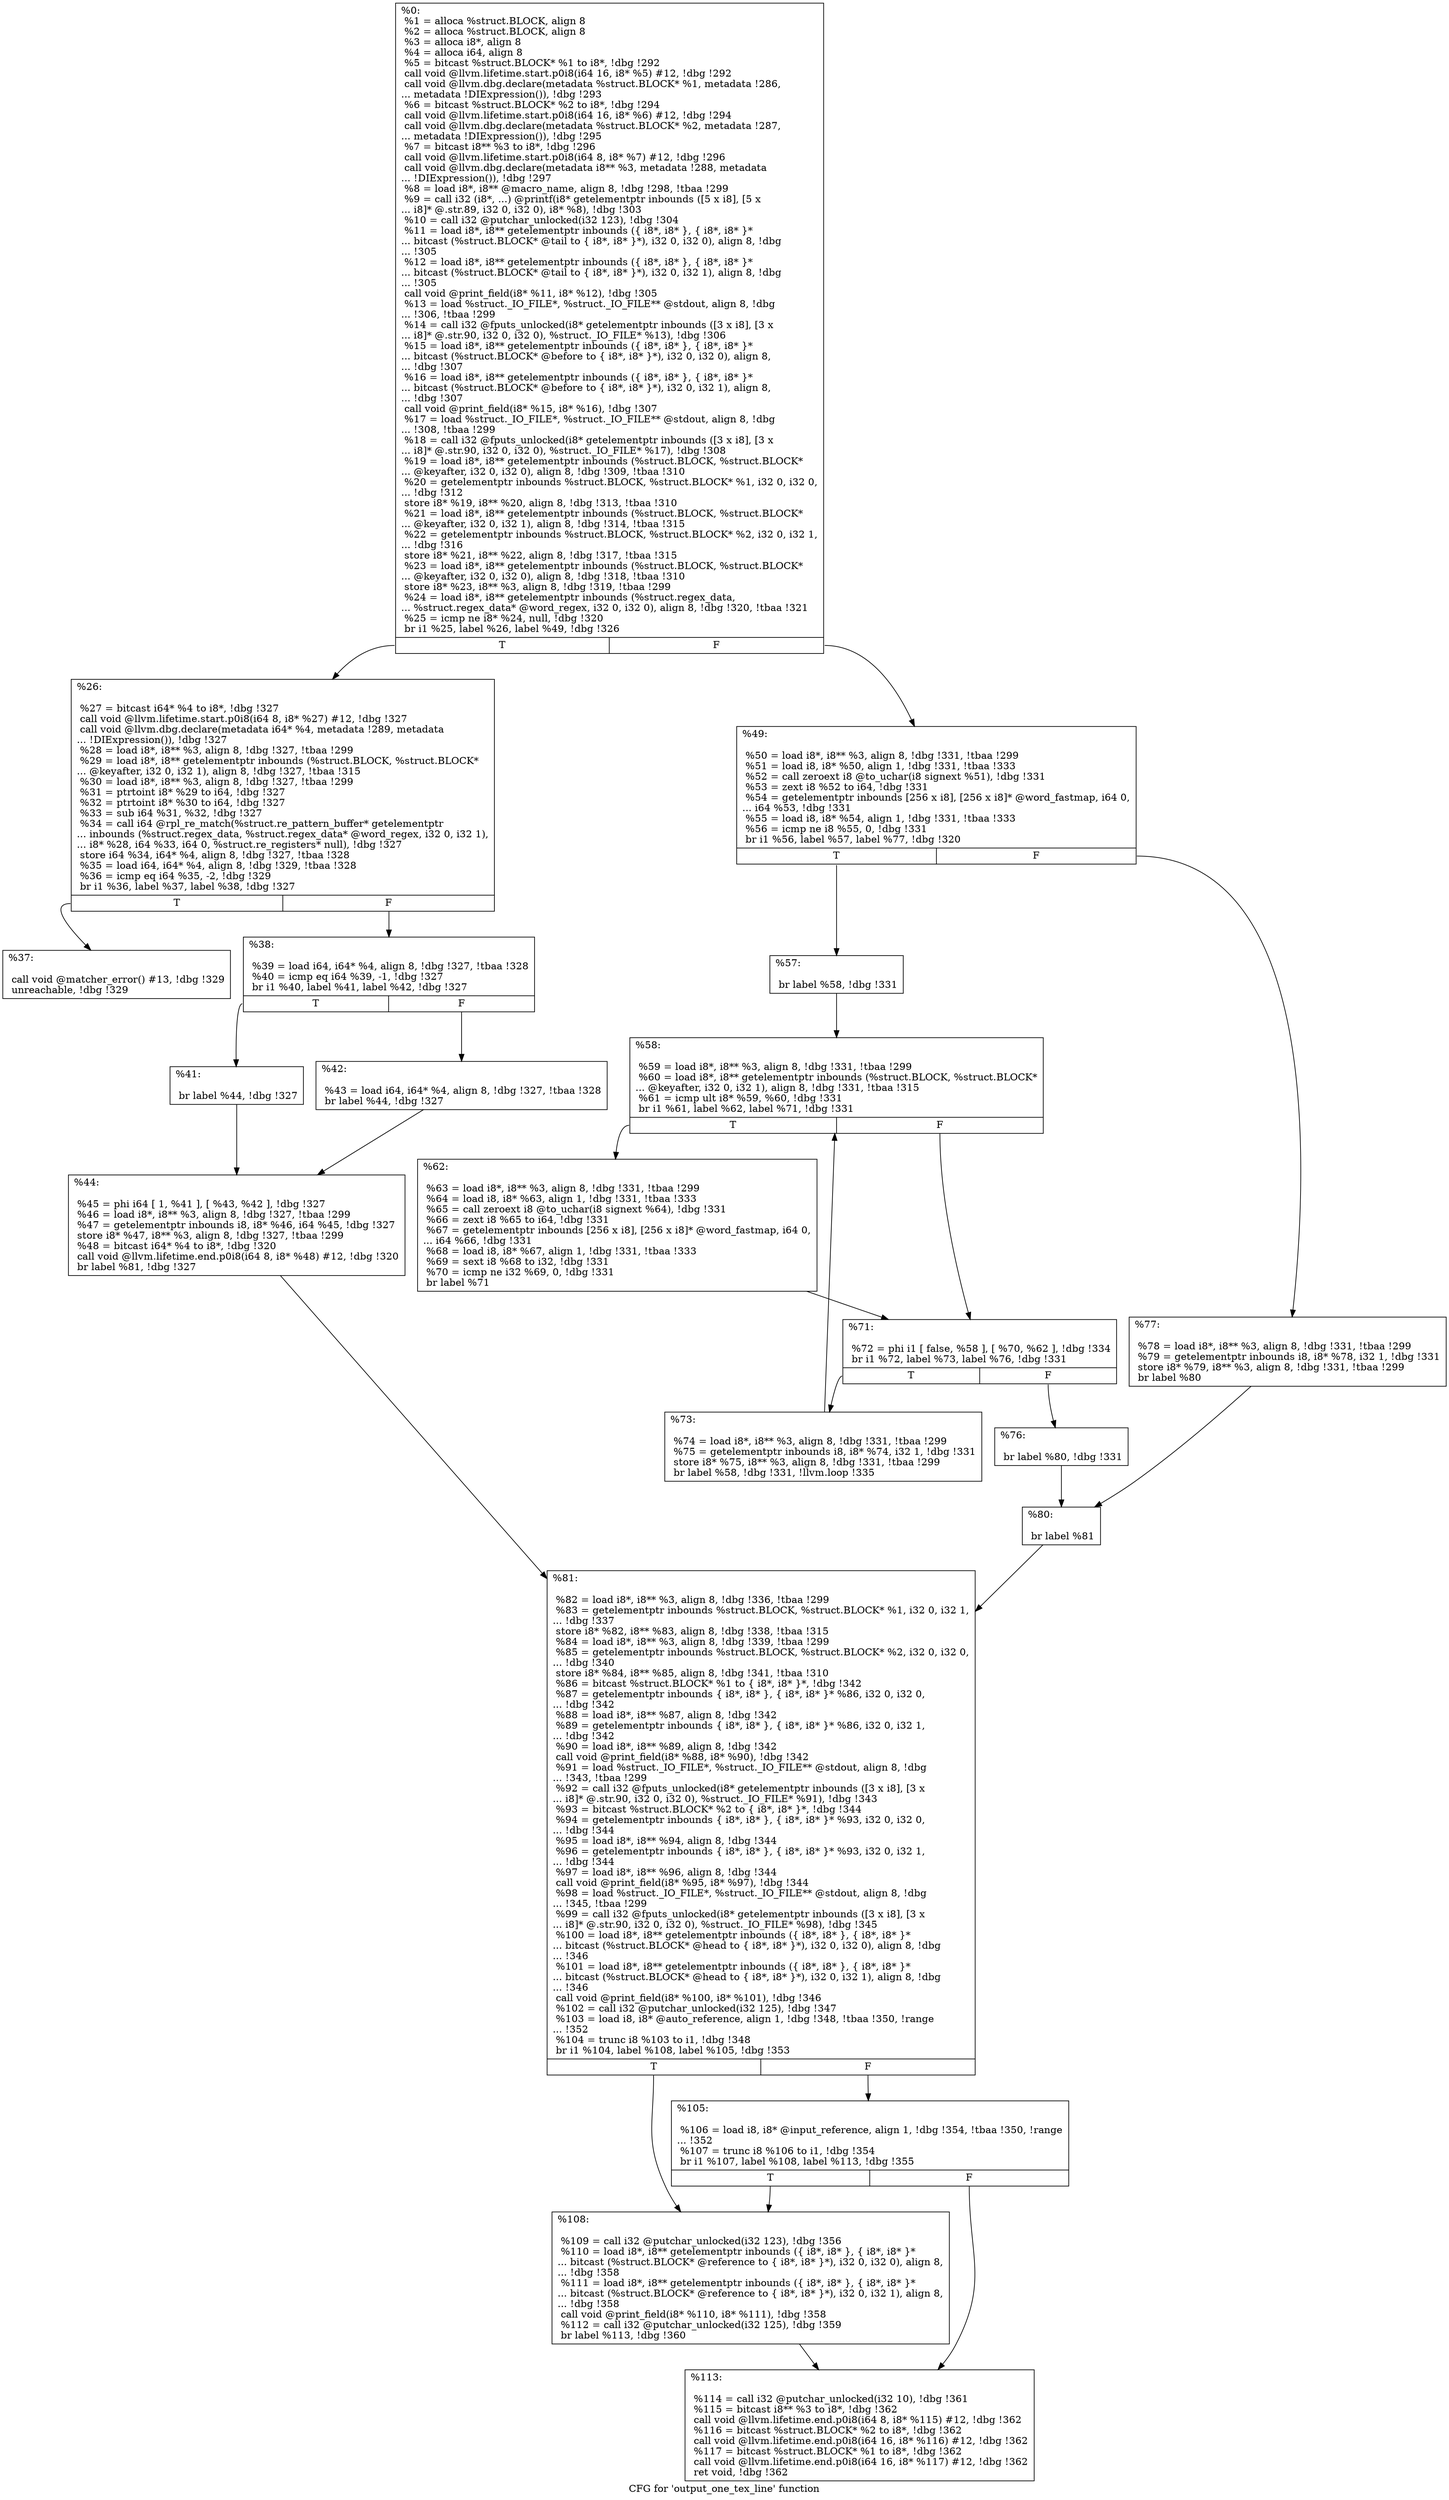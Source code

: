 digraph "CFG for 'output_one_tex_line' function" {
	label="CFG for 'output_one_tex_line' function";

	Node0x2310ed0 [shape=record,label="{%0:\l  %1 = alloca %struct.BLOCK, align 8\l  %2 = alloca %struct.BLOCK, align 8\l  %3 = alloca i8*, align 8\l  %4 = alloca i64, align 8\l  %5 = bitcast %struct.BLOCK* %1 to i8*, !dbg !292\l  call void @llvm.lifetime.start.p0i8(i64 16, i8* %5) #12, !dbg !292\l  call void @llvm.dbg.declare(metadata %struct.BLOCK* %1, metadata !286,\l... metadata !DIExpression()), !dbg !293\l  %6 = bitcast %struct.BLOCK* %2 to i8*, !dbg !294\l  call void @llvm.lifetime.start.p0i8(i64 16, i8* %6) #12, !dbg !294\l  call void @llvm.dbg.declare(metadata %struct.BLOCK* %2, metadata !287,\l... metadata !DIExpression()), !dbg !295\l  %7 = bitcast i8** %3 to i8*, !dbg !296\l  call void @llvm.lifetime.start.p0i8(i64 8, i8* %7) #12, !dbg !296\l  call void @llvm.dbg.declare(metadata i8** %3, metadata !288, metadata\l... !DIExpression()), !dbg !297\l  %8 = load i8*, i8** @macro_name, align 8, !dbg !298, !tbaa !299\l  %9 = call i32 (i8*, ...) @printf(i8* getelementptr inbounds ([5 x i8], [5 x\l... i8]* @.str.89, i32 0, i32 0), i8* %8), !dbg !303\l  %10 = call i32 @putchar_unlocked(i32 123), !dbg !304\l  %11 = load i8*, i8** getelementptr inbounds (\{ i8*, i8* \}, \{ i8*, i8* \}*\l... bitcast (%struct.BLOCK* @tail to \{ i8*, i8* \}*), i32 0, i32 0), align 8, !dbg\l... !305\l  %12 = load i8*, i8** getelementptr inbounds (\{ i8*, i8* \}, \{ i8*, i8* \}*\l... bitcast (%struct.BLOCK* @tail to \{ i8*, i8* \}*), i32 0, i32 1), align 8, !dbg\l... !305\l  call void @print_field(i8* %11, i8* %12), !dbg !305\l  %13 = load %struct._IO_FILE*, %struct._IO_FILE** @stdout, align 8, !dbg\l... !306, !tbaa !299\l  %14 = call i32 @fputs_unlocked(i8* getelementptr inbounds ([3 x i8], [3 x\l... i8]* @.str.90, i32 0, i32 0), %struct._IO_FILE* %13), !dbg !306\l  %15 = load i8*, i8** getelementptr inbounds (\{ i8*, i8* \}, \{ i8*, i8* \}*\l... bitcast (%struct.BLOCK* @before to \{ i8*, i8* \}*), i32 0, i32 0), align 8,\l... !dbg !307\l  %16 = load i8*, i8** getelementptr inbounds (\{ i8*, i8* \}, \{ i8*, i8* \}*\l... bitcast (%struct.BLOCK* @before to \{ i8*, i8* \}*), i32 0, i32 1), align 8,\l... !dbg !307\l  call void @print_field(i8* %15, i8* %16), !dbg !307\l  %17 = load %struct._IO_FILE*, %struct._IO_FILE** @stdout, align 8, !dbg\l... !308, !tbaa !299\l  %18 = call i32 @fputs_unlocked(i8* getelementptr inbounds ([3 x i8], [3 x\l... i8]* @.str.90, i32 0, i32 0), %struct._IO_FILE* %17), !dbg !308\l  %19 = load i8*, i8** getelementptr inbounds (%struct.BLOCK, %struct.BLOCK*\l... @keyafter, i32 0, i32 0), align 8, !dbg !309, !tbaa !310\l  %20 = getelementptr inbounds %struct.BLOCK, %struct.BLOCK* %1, i32 0, i32 0,\l... !dbg !312\l  store i8* %19, i8** %20, align 8, !dbg !313, !tbaa !310\l  %21 = load i8*, i8** getelementptr inbounds (%struct.BLOCK, %struct.BLOCK*\l... @keyafter, i32 0, i32 1), align 8, !dbg !314, !tbaa !315\l  %22 = getelementptr inbounds %struct.BLOCK, %struct.BLOCK* %2, i32 0, i32 1,\l... !dbg !316\l  store i8* %21, i8** %22, align 8, !dbg !317, !tbaa !315\l  %23 = load i8*, i8** getelementptr inbounds (%struct.BLOCK, %struct.BLOCK*\l... @keyafter, i32 0, i32 0), align 8, !dbg !318, !tbaa !310\l  store i8* %23, i8** %3, align 8, !dbg !319, !tbaa !299\l  %24 = load i8*, i8** getelementptr inbounds (%struct.regex_data,\l... %struct.regex_data* @word_regex, i32 0, i32 0), align 8, !dbg !320, !tbaa !321\l  %25 = icmp ne i8* %24, null, !dbg !320\l  br i1 %25, label %26, label %49, !dbg !326\l|{<s0>T|<s1>F}}"];
	Node0x2310ed0:s0 -> Node0x23137f0;
	Node0x2310ed0:s1 -> Node0x23139d0;
	Node0x23137f0 [shape=record,label="{%26:\l\l  %27 = bitcast i64* %4 to i8*, !dbg !327\l  call void @llvm.lifetime.start.p0i8(i64 8, i8* %27) #12, !dbg !327\l  call void @llvm.dbg.declare(metadata i64* %4, metadata !289, metadata\l... !DIExpression()), !dbg !327\l  %28 = load i8*, i8** %3, align 8, !dbg !327, !tbaa !299\l  %29 = load i8*, i8** getelementptr inbounds (%struct.BLOCK, %struct.BLOCK*\l... @keyafter, i32 0, i32 1), align 8, !dbg !327, !tbaa !315\l  %30 = load i8*, i8** %3, align 8, !dbg !327, !tbaa !299\l  %31 = ptrtoint i8* %29 to i64, !dbg !327\l  %32 = ptrtoint i8* %30 to i64, !dbg !327\l  %33 = sub i64 %31, %32, !dbg !327\l  %34 = call i64 @rpl_re_match(%struct.re_pattern_buffer* getelementptr\l... inbounds (%struct.regex_data, %struct.regex_data* @word_regex, i32 0, i32 1),\l... i8* %28, i64 %33, i64 0, %struct.re_registers* null), !dbg !327\l  store i64 %34, i64* %4, align 8, !dbg !327, !tbaa !328\l  %35 = load i64, i64* %4, align 8, !dbg !329, !tbaa !328\l  %36 = icmp eq i64 %35, -2, !dbg !329\l  br i1 %36, label %37, label %38, !dbg !327\l|{<s0>T|<s1>F}}"];
	Node0x23137f0:s0 -> Node0x2313840;
	Node0x23137f0:s1 -> Node0x2313890;
	Node0x2313840 [shape=record,label="{%37:\l\l  call void @matcher_error() #13, !dbg !329\l  unreachable, !dbg !329\l}"];
	Node0x2313890 [shape=record,label="{%38:\l\l  %39 = load i64, i64* %4, align 8, !dbg !327, !tbaa !328\l  %40 = icmp eq i64 %39, -1, !dbg !327\l  br i1 %40, label %41, label %42, !dbg !327\l|{<s0>T|<s1>F}}"];
	Node0x2313890:s0 -> Node0x23138e0;
	Node0x2313890:s1 -> Node0x2313930;
	Node0x23138e0 [shape=record,label="{%41:\l\l  br label %44, !dbg !327\l}"];
	Node0x23138e0 -> Node0x2313980;
	Node0x2313930 [shape=record,label="{%42:\l\l  %43 = load i64, i64* %4, align 8, !dbg !327, !tbaa !328\l  br label %44, !dbg !327\l}"];
	Node0x2313930 -> Node0x2313980;
	Node0x2313980 [shape=record,label="{%44:\l\l  %45 = phi i64 [ 1, %41 ], [ %43, %42 ], !dbg !327\l  %46 = load i8*, i8** %3, align 8, !dbg !327, !tbaa !299\l  %47 = getelementptr inbounds i8, i8* %46, i64 %45, !dbg !327\l  store i8* %47, i8** %3, align 8, !dbg !327, !tbaa !299\l  %48 = bitcast i64* %4 to i8*, !dbg !320\l  call void @llvm.lifetime.end.p0i8(i64 8, i8* %48) #12, !dbg !320\l  br label %81, !dbg !327\l}"];
	Node0x2313980 -> Node0x2313ca0;
	Node0x23139d0 [shape=record,label="{%49:\l\l  %50 = load i8*, i8** %3, align 8, !dbg !331, !tbaa !299\l  %51 = load i8, i8* %50, align 1, !dbg !331, !tbaa !333\l  %52 = call zeroext i8 @to_uchar(i8 signext %51), !dbg !331\l  %53 = zext i8 %52 to i64, !dbg !331\l  %54 = getelementptr inbounds [256 x i8], [256 x i8]* @word_fastmap, i64 0,\l... i64 %53, !dbg !331\l  %55 = load i8, i8* %54, align 1, !dbg !331, !tbaa !333\l  %56 = icmp ne i8 %55, 0, !dbg !331\l  br i1 %56, label %57, label %77, !dbg !320\l|{<s0>T|<s1>F}}"];
	Node0x23139d0:s0 -> Node0x2313a20;
	Node0x23139d0:s1 -> Node0x2313c00;
	Node0x2313a20 [shape=record,label="{%57:\l\l  br label %58, !dbg !331\l}"];
	Node0x2313a20 -> Node0x2313a70;
	Node0x2313a70 [shape=record,label="{%58:\l\l  %59 = load i8*, i8** %3, align 8, !dbg !331, !tbaa !299\l  %60 = load i8*, i8** getelementptr inbounds (%struct.BLOCK, %struct.BLOCK*\l... @keyafter, i32 0, i32 1), align 8, !dbg !331, !tbaa !315\l  %61 = icmp ult i8* %59, %60, !dbg !331\l  br i1 %61, label %62, label %71, !dbg !331\l|{<s0>T|<s1>F}}"];
	Node0x2313a70:s0 -> Node0x2313ac0;
	Node0x2313a70:s1 -> Node0x2313b10;
	Node0x2313ac0 [shape=record,label="{%62:\l\l  %63 = load i8*, i8** %3, align 8, !dbg !331, !tbaa !299\l  %64 = load i8, i8* %63, align 1, !dbg !331, !tbaa !333\l  %65 = call zeroext i8 @to_uchar(i8 signext %64), !dbg !331\l  %66 = zext i8 %65 to i64, !dbg !331\l  %67 = getelementptr inbounds [256 x i8], [256 x i8]* @word_fastmap, i64 0,\l... i64 %66, !dbg !331\l  %68 = load i8, i8* %67, align 1, !dbg !331, !tbaa !333\l  %69 = sext i8 %68 to i32, !dbg !331\l  %70 = icmp ne i32 %69, 0, !dbg !331\l  br label %71\l}"];
	Node0x2313ac0 -> Node0x2313b10;
	Node0x2313b10 [shape=record,label="{%71:\l\l  %72 = phi i1 [ false, %58 ], [ %70, %62 ], !dbg !334\l  br i1 %72, label %73, label %76, !dbg !331\l|{<s0>T|<s1>F}}"];
	Node0x2313b10:s0 -> Node0x2313b60;
	Node0x2313b10:s1 -> Node0x2313bb0;
	Node0x2313b60 [shape=record,label="{%73:\l\l  %74 = load i8*, i8** %3, align 8, !dbg !331, !tbaa !299\l  %75 = getelementptr inbounds i8, i8* %74, i32 1, !dbg !331\l  store i8* %75, i8** %3, align 8, !dbg !331, !tbaa !299\l  br label %58, !dbg !331, !llvm.loop !335\l}"];
	Node0x2313b60 -> Node0x2313a70;
	Node0x2313bb0 [shape=record,label="{%76:\l\l  br label %80, !dbg !331\l}"];
	Node0x2313bb0 -> Node0x2313c50;
	Node0x2313c00 [shape=record,label="{%77:\l\l  %78 = load i8*, i8** %3, align 8, !dbg !331, !tbaa !299\l  %79 = getelementptr inbounds i8, i8* %78, i32 1, !dbg !331\l  store i8* %79, i8** %3, align 8, !dbg !331, !tbaa !299\l  br label %80\l}"];
	Node0x2313c00 -> Node0x2313c50;
	Node0x2313c50 [shape=record,label="{%80:\l\l  br label %81\l}"];
	Node0x2313c50 -> Node0x2313ca0;
	Node0x2313ca0 [shape=record,label="{%81:\l\l  %82 = load i8*, i8** %3, align 8, !dbg !336, !tbaa !299\l  %83 = getelementptr inbounds %struct.BLOCK, %struct.BLOCK* %1, i32 0, i32 1,\l... !dbg !337\l  store i8* %82, i8** %83, align 8, !dbg !338, !tbaa !315\l  %84 = load i8*, i8** %3, align 8, !dbg !339, !tbaa !299\l  %85 = getelementptr inbounds %struct.BLOCK, %struct.BLOCK* %2, i32 0, i32 0,\l... !dbg !340\l  store i8* %84, i8** %85, align 8, !dbg !341, !tbaa !310\l  %86 = bitcast %struct.BLOCK* %1 to \{ i8*, i8* \}*, !dbg !342\l  %87 = getelementptr inbounds \{ i8*, i8* \}, \{ i8*, i8* \}* %86, i32 0, i32 0,\l... !dbg !342\l  %88 = load i8*, i8** %87, align 8, !dbg !342\l  %89 = getelementptr inbounds \{ i8*, i8* \}, \{ i8*, i8* \}* %86, i32 0, i32 1,\l... !dbg !342\l  %90 = load i8*, i8** %89, align 8, !dbg !342\l  call void @print_field(i8* %88, i8* %90), !dbg !342\l  %91 = load %struct._IO_FILE*, %struct._IO_FILE** @stdout, align 8, !dbg\l... !343, !tbaa !299\l  %92 = call i32 @fputs_unlocked(i8* getelementptr inbounds ([3 x i8], [3 x\l... i8]* @.str.90, i32 0, i32 0), %struct._IO_FILE* %91), !dbg !343\l  %93 = bitcast %struct.BLOCK* %2 to \{ i8*, i8* \}*, !dbg !344\l  %94 = getelementptr inbounds \{ i8*, i8* \}, \{ i8*, i8* \}* %93, i32 0, i32 0,\l... !dbg !344\l  %95 = load i8*, i8** %94, align 8, !dbg !344\l  %96 = getelementptr inbounds \{ i8*, i8* \}, \{ i8*, i8* \}* %93, i32 0, i32 1,\l... !dbg !344\l  %97 = load i8*, i8** %96, align 8, !dbg !344\l  call void @print_field(i8* %95, i8* %97), !dbg !344\l  %98 = load %struct._IO_FILE*, %struct._IO_FILE** @stdout, align 8, !dbg\l... !345, !tbaa !299\l  %99 = call i32 @fputs_unlocked(i8* getelementptr inbounds ([3 x i8], [3 x\l... i8]* @.str.90, i32 0, i32 0), %struct._IO_FILE* %98), !dbg !345\l  %100 = load i8*, i8** getelementptr inbounds (\{ i8*, i8* \}, \{ i8*, i8* \}*\l... bitcast (%struct.BLOCK* @head to \{ i8*, i8* \}*), i32 0, i32 0), align 8, !dbg\l... !346\l  %101 = load i8*, i8** getelementptr inbounds (\{ i8*, i8* \}, \{ i8*, i8* \}*\l... bitcast (%struct.BLOCK* @head to \{ i8*, i8* \}*), i32 0, i32 1), align 8, !dbg\l... !346\l  call void @print_field(i8* %100, i8* %101), !dbg !346\l  %102 = call i32 @putchar_unlocked(i32 125), !dbg !347\l  %103 = load i8, i8* @auto_reference, align 1, !dbg !348, !tbaa !350, !range\l... !352\l  %104 = trunc i8 %103 to i1, !dbg !348\l  br i1 %104, label %108, label %105, !dbg !353\l|{<s0>T|<s1>F}}"];
	Node0x2313ca0:s0 -> Node0x2313d40;
	Node0x2313ca0:s1 -> Node0x2313cf0;
	Node0x2313cf0 [shape=record,label="{%105:\l\l  %106 = load i8, i8* @input_reference, align 1, !dbg !354, !tbaa !350, !range\l... !352\l  %107 = trunc i8 %106 to i1, !dbg !354\l  br i1 %107, label %108, label %113, !dbg !355\l|{<s0>T|<s1>F}}"];
	Node0x2313cf0:s0 -> Node0x2313d40;
	Node0x2313cf0:s1 -> Node0x2313d90;
	Node0x2313d40 [shape=record,label="{%108:\l\l  %109 = call i32 @putchar_unlocked(i32 123), !dbg !356\l  %110 = load i8*, i8** getelementptr inbounds (\{ i8*, i8* \}, \{ i8*, i8* \}*\l... bitcast (%struct.BLOCK* @reference to \{ i8*, i8* \}*), i32 0, i32 0), align 8,\l... !dbg !358\l  %111 = load i8*, i8** getelementptr inbounds (\{ i8*, i8* \}, \{ i8*, i8* \}*\l... bitcast (%struct.BLOCK* @reference to \{ i8*, i8* \}*), i32 0, i32 1), align 8,\l... !dbg !358\l  call void @print_field(i8* %110, i8* %111), !dbg !358\l  %112 = call i32 @putchar_unlocked(i32 125), !dbg !359\l  br label %113, !dbg !360\l}"];
	Node0x2313d40 -> Node0x2313d90;
	Node0x2313d90 [shape=record,label="{%113:\l\l  %114 = call i32 @putchar_unlocked(i32 10), !dbg !361\l  %115 = bitcast i8** %3 to i8*, !dbg !362\l  call void @llvm.lifetime.end.p0i8(i64 8, i8* %115) #12, !dbg !362\l  %116 = bitcast %struct.BLOCK* %2 to i8*, !dbg !362\l  call void @llvm.lifetime.end.p0i8(i64 16, i8* %116) #12, !dbg !362\l  %117 = bitcast %struct.BLOCK* %1 to i8*, !dbg !362\l  call void @llvm.lifetime.end.p0i8(i64 16, i8* %117) #12, !dbg !362\l  ret void, !dbg !362\l}"];
}
